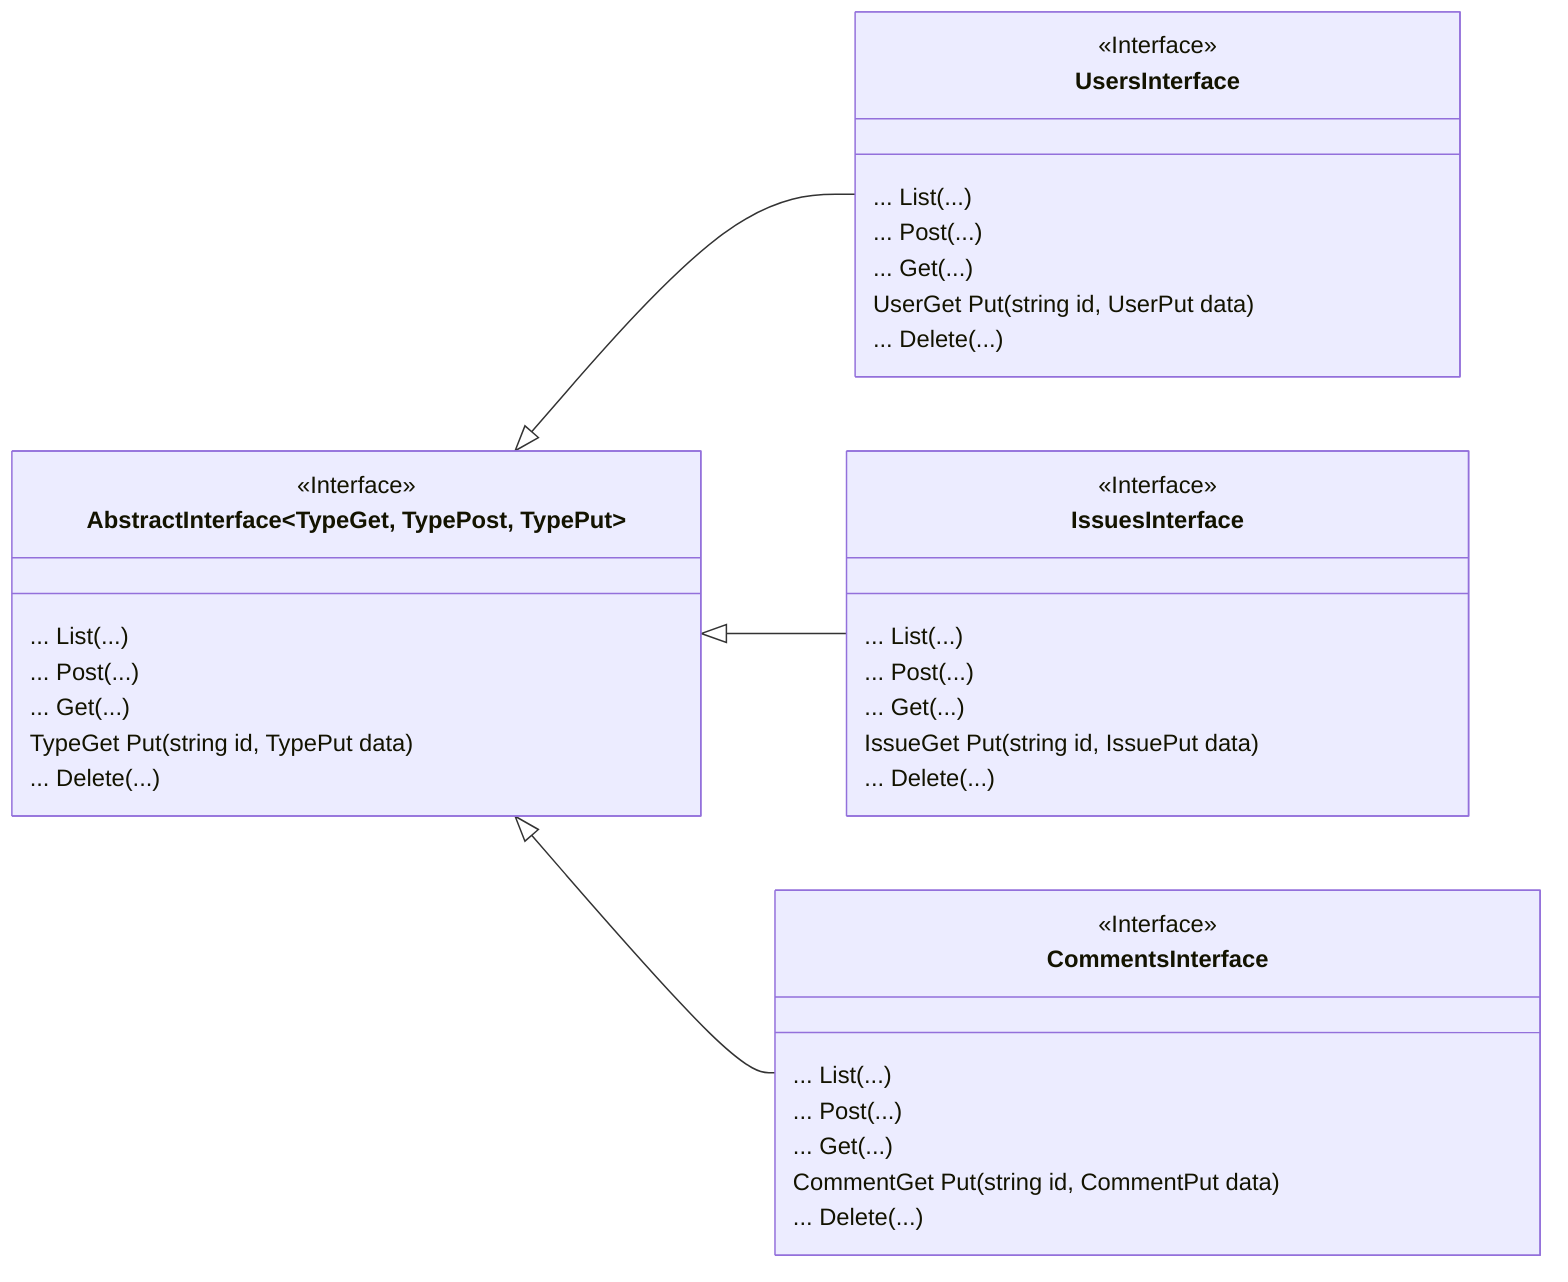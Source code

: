 classDiagram

    direction LR

    class AbstractInterface~TypeGet, TypePost, TypePut~ {
        <<Interface>>
        ... List(...)
        ... Post(...)
        ... Get(...)
        TypeGet Put(string id, TypePut data)
        ... Delete(...)
    }

    class UsersInterface["&nbsp;&nbsp;&nbsp;&nbsp;&nbsp;&nbsp;&nbsp;&nbsp;&nbsp;&nbsp;&nbsp;&nbsp;&nbsp;&nbsp;&nbsp;&nbsp;UsersInterface&nbsp;&nbsp;&nbsp;&nbsp;&nbsp;&nbsp;&nbsp;&nbsp;&nbsp;&nbsp;&nbsp;&nbsp;&nbsp;&nbsp;&nbsp;&nbsp;"] {
        <<Interface>>
        ... List(...)
        ... Post(...)
        ... Get(...)
        UserGet Put(string id, UserPut data)
        ... Delete(...)
    }

    class IssuesInterface["&nbsp;&nbsp;&nbsp;&nbsp;&nbsp;&nbsp;&nbsp;&nbsp;&nbsp;&nbsp;&nbsp;&nbsp;&nbsp;&nbsp;&nbsp;&nbsp;IssuesInterface&nbsp;&nbsp;&nbsp;&nbsp;&nbsp;&nbsp;&nbsp;&nbsp;&nbsp;&nbsp;&nbsp;&nbsp;&nbsp;&nbsp;&nbsp;&nbsp;"] {
        <<Interface>>
        ... List(...)
        ... Post(...)
        ... Get(...)
        IssueGet Put(string id, IssuePut data)
        ... Delete(...)
    }

    class CommentsInterface["&nbsp;&nbsp;&nbsp;&nbsp;&nbsp;&nbsp;&nbsp;&nbsp;&nbsp;&nbsp;&nbsp;&nbsp;&nbsp;&nbsp;&nbsp;&nbsp;&nbsp;&nbsp;&nbsp;&nbsp;CommentsInterface&nbsp;&nbsp;&nbsp;&nbsp;&nbsp;&nbsp;&nbsp;&nbsp;&nbsp;&nbsp;&nbsp;&nbsp;&nbsp;&nbsp;&nbsp;&nbsp;&nbsp;&nbsp;&nbsp;&nbsp;"] {
        <<Interface>>
        ... List(...)
        ... Post(...)
        ... Get(...)
        CommentGet Put(string id, CommentPut data)
        ... Delete(...)
    }
    
    AbstractInterface <|-- UsersInterface
    AbstractInterface <|-- IssuesInterface
    AbstractInterface <|-- CommentsInterface